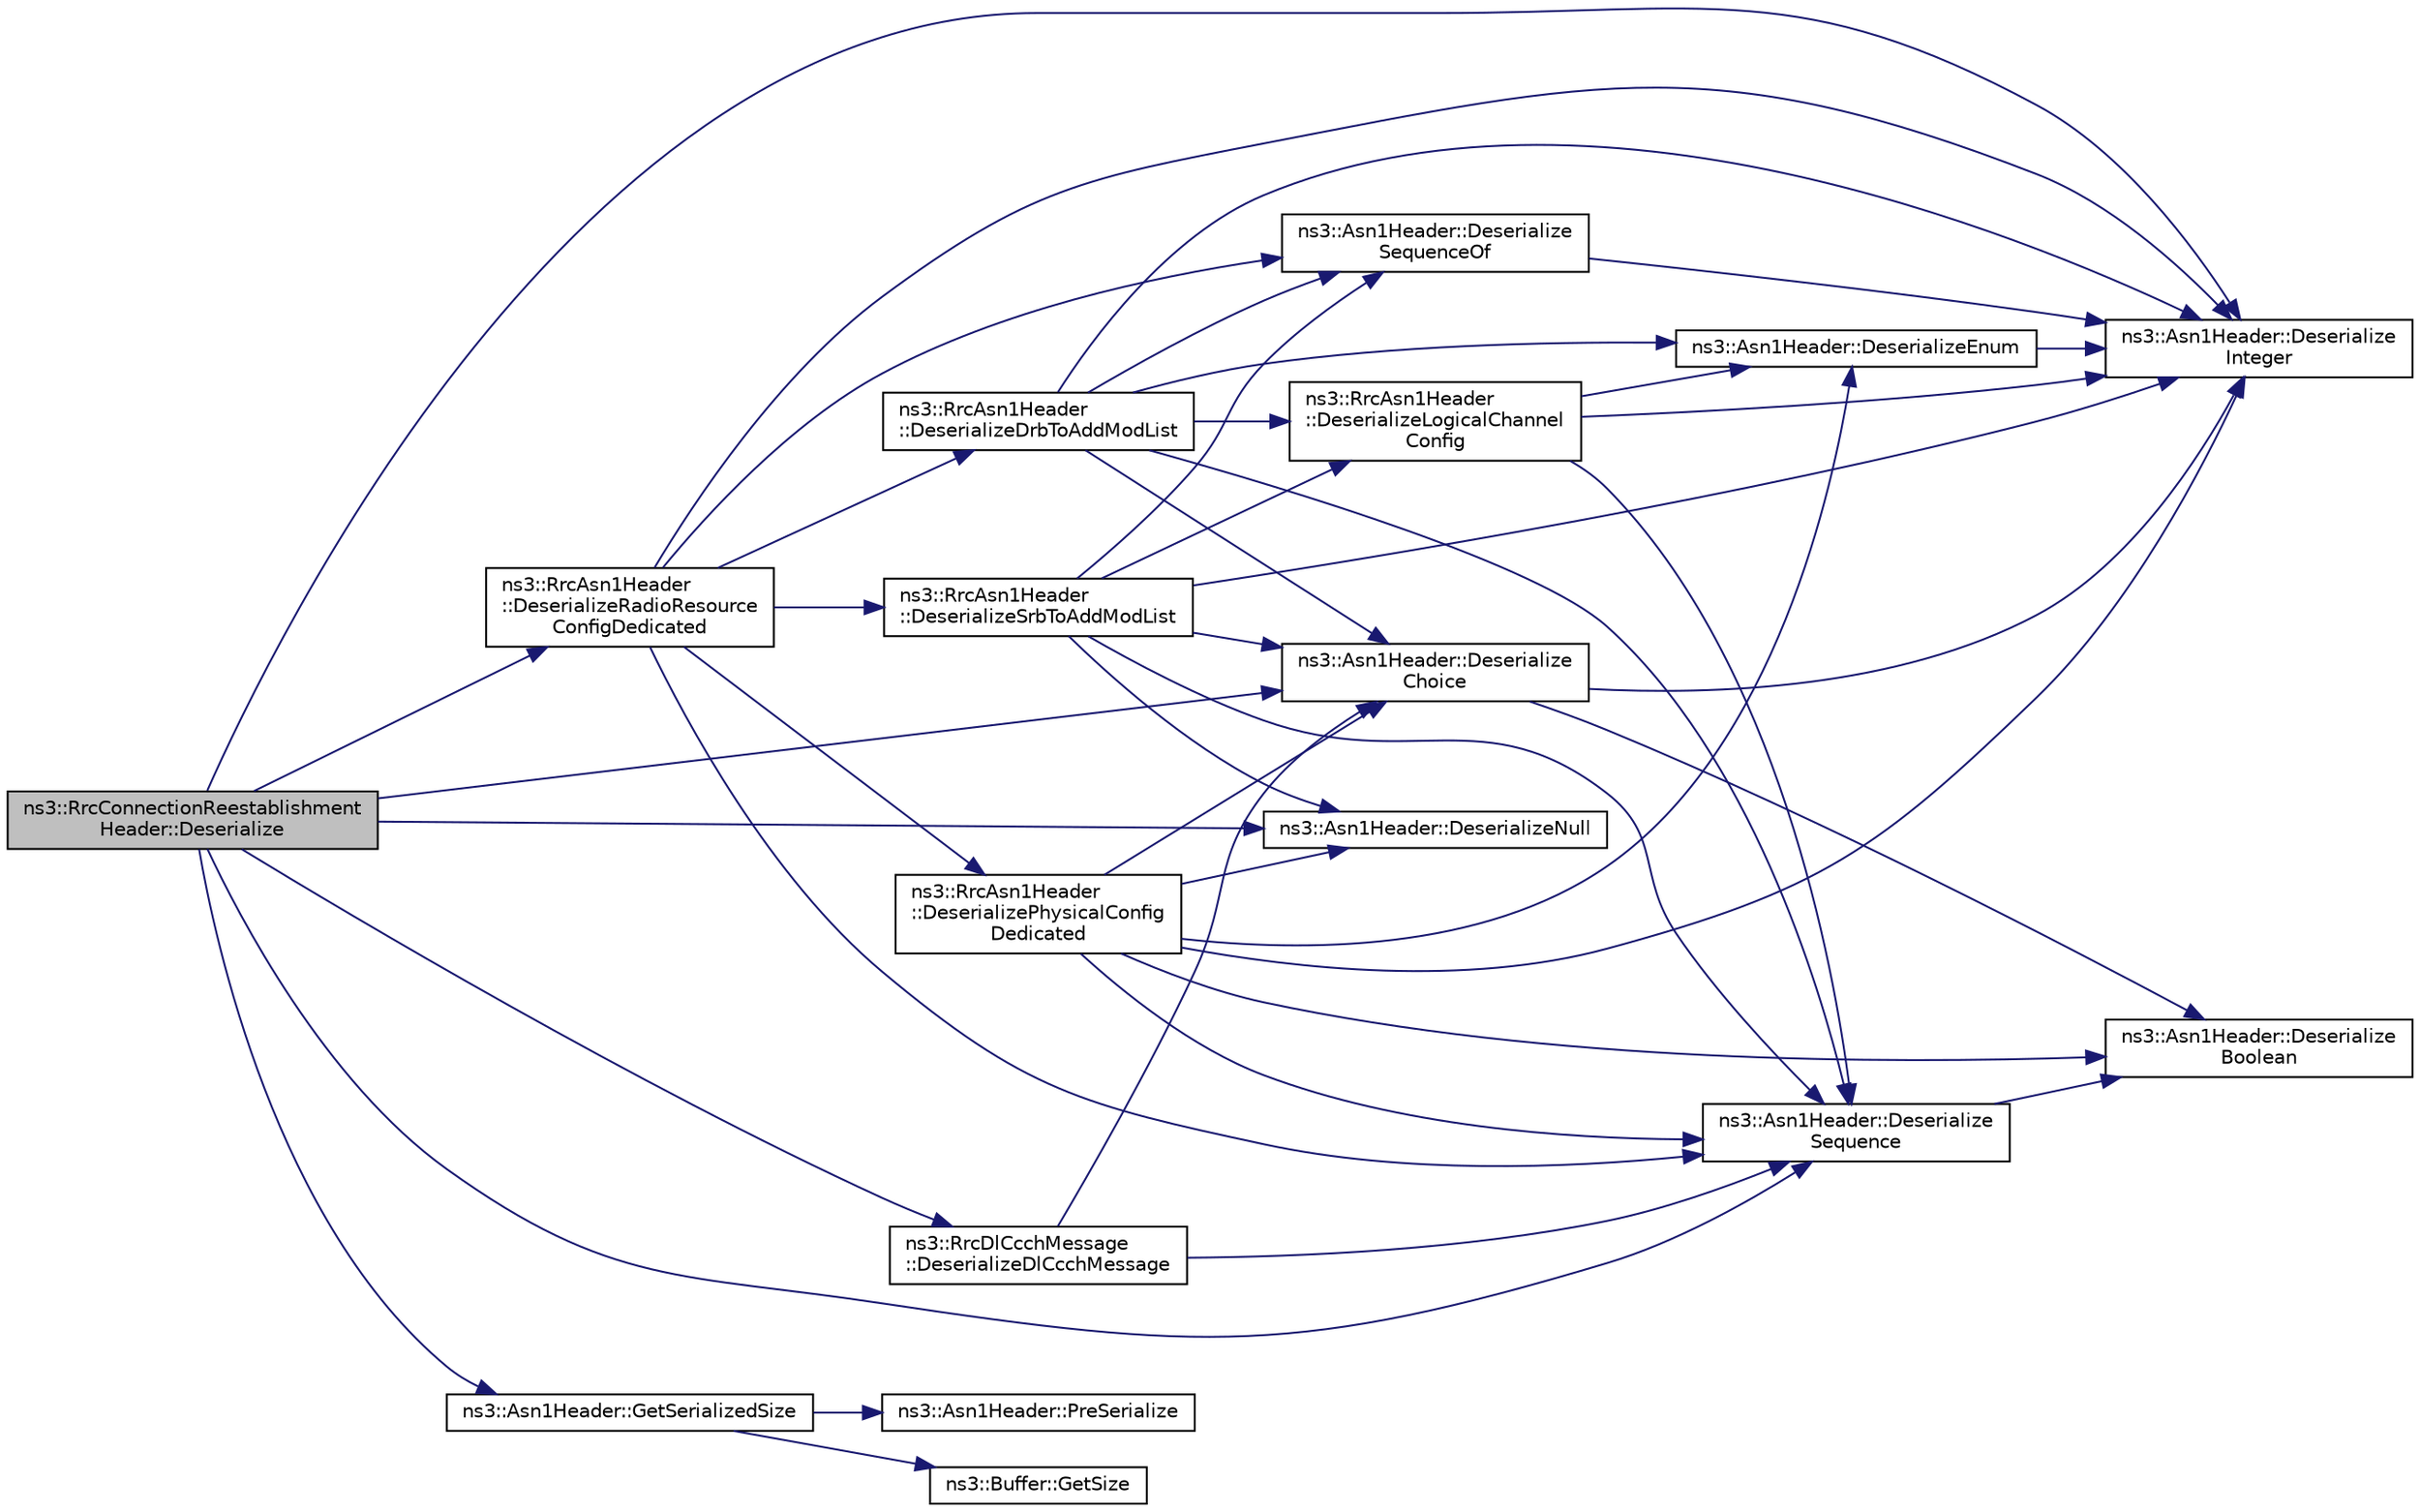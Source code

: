 digraph "ns3::RrcConnectionReestablishmentHeader::Deserialize"
{
 // LATEX_PDF_SIZE
  edge [fontname="Helvetica",fontsize="10",labelfontname="Helvetica",labelfontsize="10"];
  node [fontname="Helvetica",fontsize="10",shape=record];
  rankdir="LR";
  Node1 [label="ns3::RrcConnectionReestablishment\lHeader::Deserialize",height=0.2,width=0.4,color="black", fillcolor="grey75", style="filled", fontcolor="black",tooltip=" "];
  Node1 -> Node2 [color="midnightblue",fontsize="10",style="solid",fontname="Helvetica"];
  Node2 [label="ns3::Asn1Header::Deserialize\lChoice",height=0.2,width=0.4,color="black", fillcolor="white", style="filled",URL="$classns3_1_1_asn1_header.html#a0af5881f07a0549a8693a1b75c229a90",tooltip="Deserialize a Choice (set of options)"];
  Node2 -> Node3 [color="midnightblue",fontsize="10",style="solid",fontname="Helvetica"];
  Node3 [label="ns3::Asn1Header::Deserialize\lBoolean",height=0.2,width=0.4,color="black", fillcolor="white", style="filled",URL="$classns3_1_1_asn1_header.html#ab46f4b86988a0fbeb5df11a9bc46222d",tooltip="Deserialize a boolean."];
  Node2 -> Node4 [color="midnightblue",fontsize="10",style="solid",fontname="Helvetica"];
  Node4 [label="ns3::Asn1Header::Deserialize\lInteger",height=0.2,width=0.4,color="black", fillcolor="white", style="filled",URL="$classns3_1_1_asn1_header.html#a49802c9af30018b078150e866b6ecae2",tooltip="Deserialize an integer."];
  Node1 -> Node5 [color="midnightblue",fontsize="10",style="solid",fontname="Helvetica"];
  Node5 [label="ns3::RrcDlCcchMessage\l::DeserializeDlCcchMessage",height=0.2,width=0.4,color="black", fillcolor="white", style="filled",URL="$classns3_1_1_rrc_dl_ccch_message.html#a113d0d3c8e4cf337e3bc555c20079aff",tooltip="Deserialize DL CCCH message function."];
  Node5 -> Node2 [color="midnightblue",fontsize="10",style="solid",fontname="Helvetica"];
  Node5 -> Node6 [color="midnightblue",fontsize="10",style="solid",fontname="Helvetica"];
  Node6 [label="ns3::Asn1Header::Deserialize\lSequence",height=0.2,width=0.4,color="black", fillcolor="white", style="filled",URL="$classns3_1_1_asn1_header.html#a58c68bb97ba3fe2e8fcdd7c208d672b2",tooltip="Deserialize a sequence."];
  Node6 -> Node3 [color="midnightblue",fontsize="10",style="solid",fontname="Helvetica"];
  Node1 -> Node4 [color="midnightblue",fontsize="10",style="solid",fontname="Helvetica"];
  Node1 -> Node7 [color="midnightblue",fontsize="10",style="solid",fontname="Helvetica"];
  Node7 [label="ns3::Asn1Header::DeserializeNull",height=0.2,width=0.4,color="black", fillcolor="white", style="filled",URL="$classns3_1_1_asn1_header.html#a29bd4508f3f1ef636b3480f524fac0ce",tooltip="Deserialize nothing (null op)"];
  Node1 -> Node8 [color="midnightblue",fontsize="10",style="solid",fontname="Helvetica"];
  Node8 [label="ns3::RrcAsn1Header\l::DeserializeRadioResource\lConfigDedicated",height=0.2,width=0.4,color="black", fillcolor="white", style="filled",URL="$classns3_1_1_rrc_asn1_header.html#abafc8885597eb46dfaea4bc5a715b00d",tooltip="Deserialize radio resource config dedicated function."];
  Node8 -> Node9 [color="midnightblue",fontsize="10",style="solid",fontname="Helvetica"];
  Node9 [label="ns3::RrcAsn1Header\l::DeserializeDrbToAddModList",height=0.2,width=0.4,color="black", fillcolor="white", style="filled",URL="$classns3_1_1_rrc_asn1_header.html#ad41f6d1c14d8d4f5a8178581d12af3c5",tooltip="Deserialize DRB to add mod list function."];
  Node9 -> Node2 [color="midnightblue",fontsize="10",style="solid",fontname="Helvetica"];
  Node9 -> Node10 [color="midnightblue",fontsize="10",style="solid",fontname="Helvetica"];
  Node10 [label="ns3::Asn1Header::DeserializeEnum",height=0.2,width=0.4,color="black", fillcolor="white", style="filled",URL="$classns3_1_1_asn1_header.html#a4fcc253e0eec3483c775b005c1875f2d",tooltip="Deserialize an Enum."];
  Node10 -> Node4 [color="midnightblue",fontsize="10",style="solid",fontname="Helvetica"];
  Node9 -> Node4 [color="midnightblue",fontsize="10",style="solid",fontname="Helvetica"];
  Node9 -> Node11 [color="midnightblue",fontsize="10",style="solid",fontname="Helvetica"];
  Node11 [label="ns3::RrcAsn1Header\l::DeserializeLogicalChannel\lConfig",height=0.2,width=0.4,color="black", fillcolor="white", style="filled",URL="$classns3_1_1_rrc_asn1_header.html#a2391dd6be784d7a4886d3d70bc8718b4",tooltip="Deserialize logical channel config function."];
  Node11 -> Node10 [color="midnightblue",fontsize="10",style="solid",fontname="Helvetica"];
  Node11 -> Node4 [color="midnightblue",fontsize="10",style="solid",fontname="Helvetica"];
  Node11 -> Node6 [color="midnightblue",fontsize="10",style="solid",fontname="Helvetica"];
  Node9 -> Node6 [color="midnightblue",fontsize="10",style="solid",fontname="Helvetica"];
  Node9 -> Node12 [color="midnightblue",fontsize="10",style="solid",fontname="Helvetica"];
  Node12 [label="ns3::Asn1Header::Deserialize\lSequenceOf",height=0.2,width=0.4,color="black", fillcolor="white", style="filled",URL="$classns3_1_1_asn1_header.html#a1a7245e05b482df8abade0a060bd0ecc",tooltip="Deserialize a Sequence."];
  Node12 -> Node4 [color="midnightblue",fontsize="10",style="solid",fontname="Helvetica"];
  Node8 -> Node4 [color="midnightblue",fontsize="10",style="solid",fontname="Helvetica"];
  Node8 -> Node13 [color="midnightblue",fontsize="10",style="solid",fontname="Helvetica"];
  Node13 [label="ns3::RrcAsn1Header\l::DeserializePhysicalConfig\lDedicated",height=0.2,width=0.4,color="black", fillcolor="white", style="filled",URL="$classns3_1_1_rrc_asn1_header.html#a32dfda6b17e399d6727f7a16e48399ed",tooltip="Deserialize physical config dedicated function."];
  Node13 -> Node3 [color="midnightblue",fontsize="10",style="solid",fontname="Helvetica"];
  Node13 -> Node2 [color="midnightblue",fontsize="10",style="solid",fontname="Helvetica"];
  Node13 -> Node10 [color="midnightblue",fontsize="10",style="solid",fontname="Helvetica"];
  Node13 -> Node4 [color="midnightblue",fontsize="10",style="solid",fontname="Helvetica"];
  Node13 -> Node7 [color="midnightblue",fontsize="10",style="solid",fontname="Helvetica"];
  Node13 -> Node6 [color="midnightblue",fontsize="10",style="solid",fontname="Helvetica"];
  Node8 -> Node6 [color="midnightblue",fontsize="10",style="solid",fontname="Helvetica"];
  Node8 -> Node12 [color="midnightblue",fontsize="10",style="solid",fontname="Helvetica"];
  Node8 -> Node14 [color="midnightblue",fontsize="10",style="solid",fontname="Helvetica"];
  Node14 [label="ns3::RrcAsn1Header\l::DeserializeSrbToAddModList",height=0.2,width=0.4,color="black", fillcolor="white", style="filled",URL="$classns3_1_1_rrc_asn1_header.html#af7a6d8ce57df3b35dc2ec29a4850b79c",tooltip="Deserialize SRB to add mod list function."];
  Node14 -> Node2 [color="midnightblue",fontsize="10",style="solid",fontname="Helvetica"];
  Node14 -> Node4 [color="midnightblue",fontsize="10",style="solid",fontname="Helvetica"];
  Node14 -> Node11 [color="midnightblue",fontsize="10",style="solid",fontname="Helvetica"];
  Node14 -> Node7 [color="midnightblue",fontsize="10",style="solid",fontname="Helvetica"];
  Node14 -> Node6 [color="midnightblue",fontsize="10",style="solid",fontname="Helvetica"];
  Node14 -> Node12 [color="midnightblue",fontsize="10",style="solid",fontname="Helvetica"];
  Node1 -> Node6 [color="midnightblue",fontsize="10",style="solid",fontname="Helvetica"];
  Node1 -> Node15 [color="midnightblue",fontsize="10",style="solid",fontname="Helvetica"];
  Node15 [label="ns3::Asn1Header::GetSerializedSize",height=0.2,width=0.4,color="black", fillcolor="white", style="filled",URL="$classns3_1_1_asn1_header.html#ad2446f06b453eebca5ebf8acec7fedfc",tooltip=" "];
  Node15 -> Node16 [color="midnightblue",fontsize="10",style="solid",fontname="Helvetica"];
  Node16 [label="ns3::Buffer::GetSize",height=0.2,width=0.4,color="black", fillcolor="white", style="filled",URL="$classns3_1_1_buffer.html#a60c9172d2b102f8856c81b2126c8b209",tooltip=" "];
  Node15 -> Node17 [color="midnightblue",fontsize="10",style="solid",fontname="Helvetica"];
  Node17 [label="ns3::Asn1Header::PreSerialize",height=0.2,width=0.4,color="black", fillcolor="white", style="filled",URL="$classns3_1_1_asn1_header.html#a93ff29103b4090ed77666e3ac3aeae19",tooltip="This function serializes class attributes to m_serializationResult local Buffer."];
}
